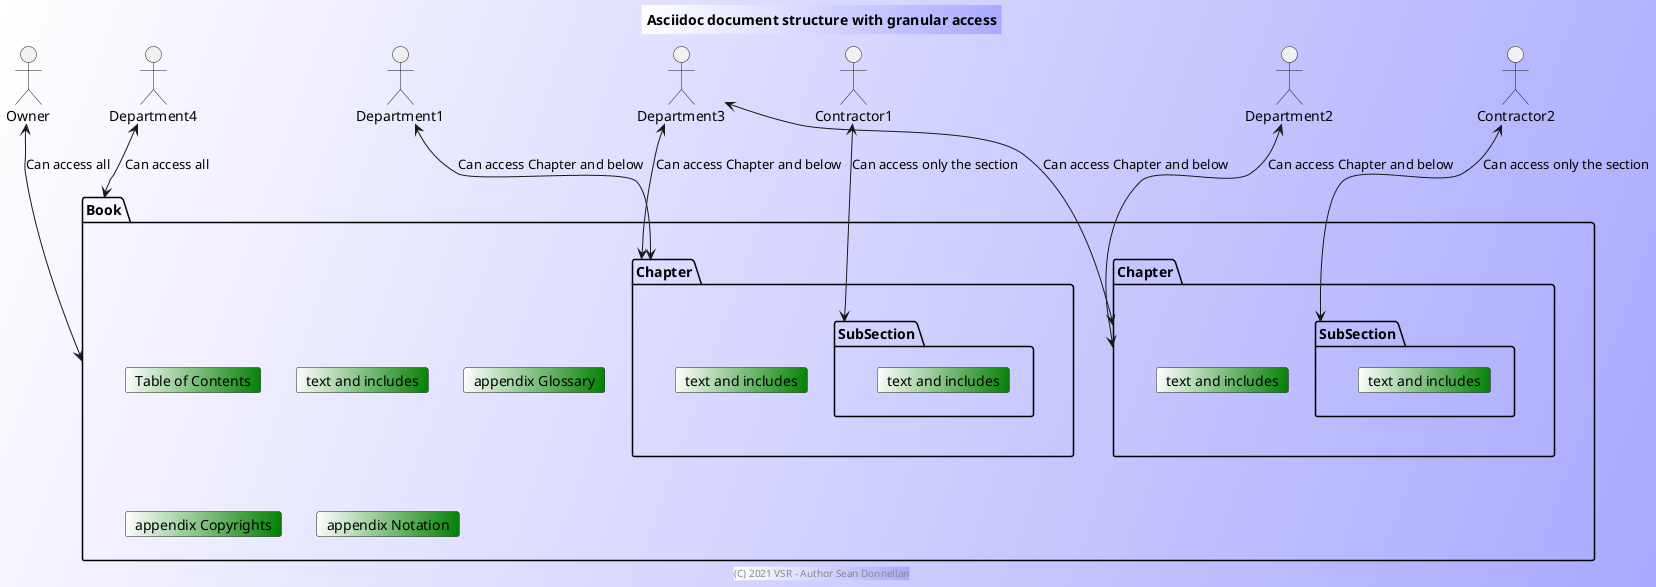 @startuml
title Asciidoc document structure with granular access
footer (C) 2021 VSR - Author Sean Donnellan
skinparam BackgroundColor #fff/aaf
skinparam CardBackgroundColor #fff/green

folder Book {
    card "Table of Contents" as Book.toc
    card "text and includes" as Book.text1
    folder Chapter as Book.Chapter1 {
        card "text and includes" as Book.Chapter1.text1
        folder SubSection as Book.Chapter1.SubSection1 {
            card "text and includes" as Book.Chapter1.SubSection1.text1
        }
    }
    folder Chapter as Book.Chapter2 {
        card "text and includes" as Book.Chapter2.text1
        folder SubSection as Book.Chapter2.SubSection1 {
            card "text and includes" as Book.Chapter2.SubSection1.text1
        }
    }
    card "appendix Glossary" as Book.glossary
    card "appendix Copyrights" as Book.copyright
    card "appendix Notation" as Book.notation    
}

actor Owner
actor Department1
actor Department2
actor Department3
actor Department4
actor Contractor1
actor Contractor2

Owner <--> Book : Can access all
Department4 <--> Book : Can access all
Department1 <--> Book.Chapter1 : Can access Chapter and below
Contractor1 <--> Book.Chapter1.SubSection1 : Can access only the section
Department2 <--> Book.Chapter2 : Can access Chapter and below
Contractor2 <--> Book.Chapter2.SubSection1 : Can access only the section
Department3 <--> Book.Chapter1 : Can access Chapter and below
Department3 <--> Book.Chapter2 : Can access Chapter and below

@enduml
